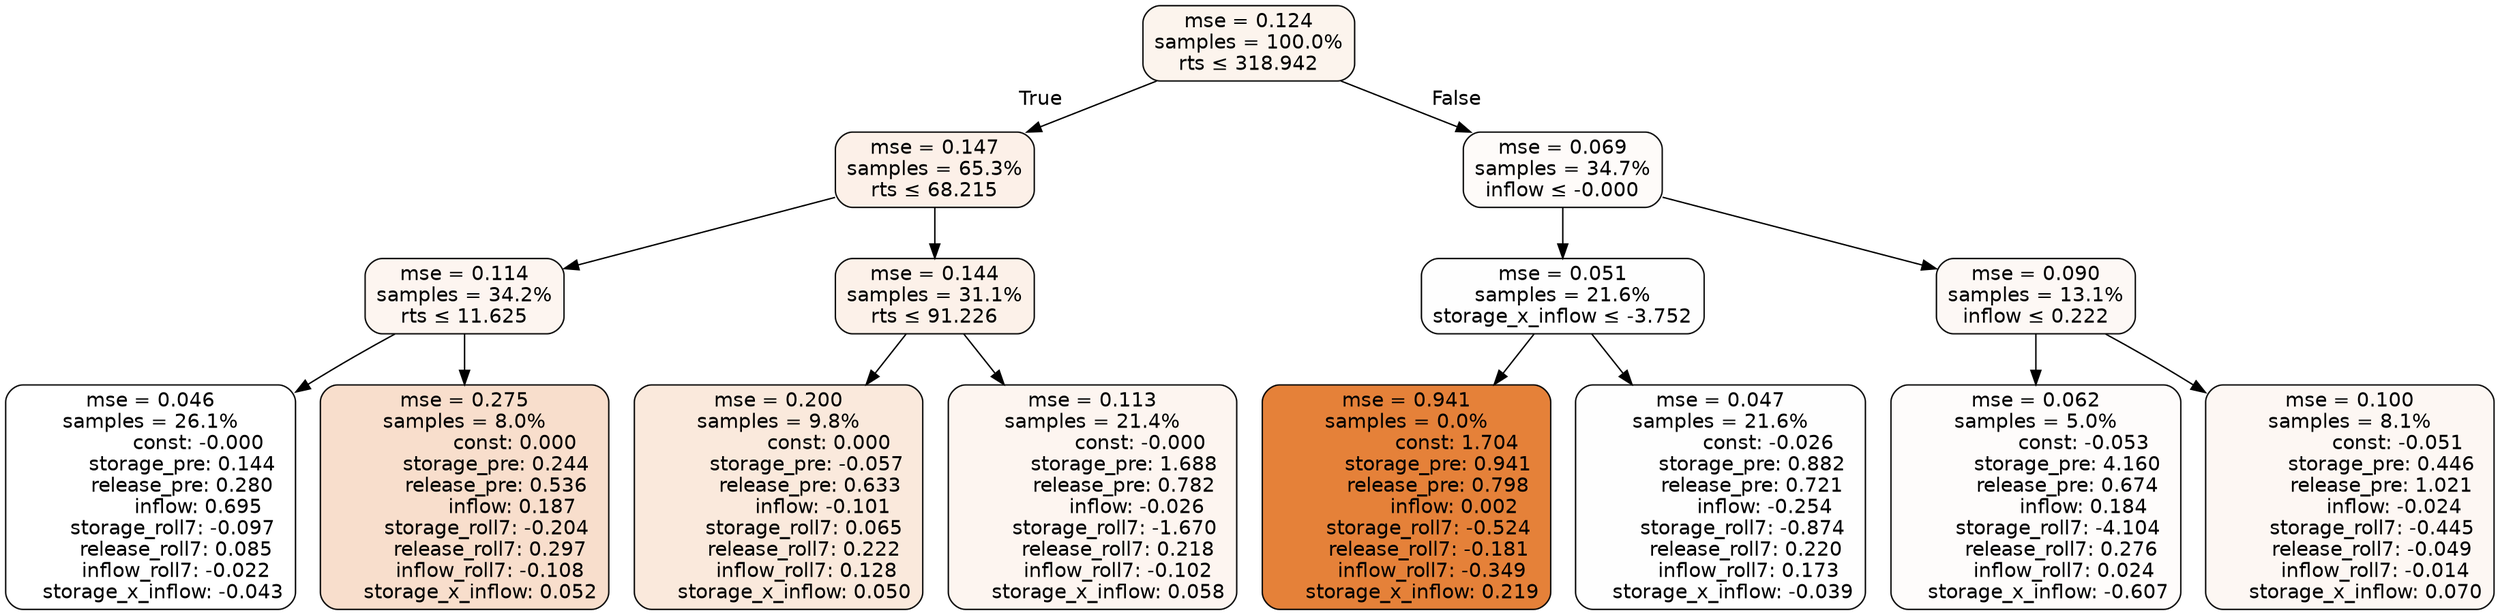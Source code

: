 digraph tree {
bgcolor="transparent"
node [shape=rectangle, style="filled, rounded", color="black", fontname=helvetica] ;
edge [fontname=helvetica] ;
	"0" [label="mse = 0.124
samples = 100.0%
rts &le; 318.942", fillcolor="#fcf4ed"]
	"1" [label="mse = 0.147
samples = 65.3%
rts &le; 68.215", fillcolor="#fcf0e8"]
	"2" [label="mse = 0.114
samples = 34.2%
rts &le; 11.625", fillcolor="#fdf5f0"]
	"3" [label="mse = 0.046
samples = 26.1%
               const: -0.000
          storage_pre: 0.144
          release_pre: 0.280
               inflow: 0.695
       storage_roll7: -0.097
        release_roll7: 0.085
        inflow_roll7: -0.022
    storage_x_inflow: -0.043", fillcolor="#ffffff"]
	"4" [label="mse = 0.275
samples = 8.0%
                const: 0.000
          storage_pre: 0.244
          release_pre: 0.536
               inflow: 0.187
       storage_roll7: -0.204
        release_roll7: 0.297
        inflow_roll7: -0.108
     storage_x_inflow: 0.052", fillcolor="#f8decc"]
	"5" [label="mse = 0.144
samples = 31.1%
rts &le; 91.226", fillcolor="#fcf1e9"]
	"6" [label="mse = 0.200
samples = 9.8%
                const: 0.000
         storage_pre: -0.057
          release_pre: 0.633
              inflow: -0.101
        storage_roll7: 0.065
        release_roll7: 0.222
         inflow_roll7: 0.128
     storage_x_inflow: 0.050", fillcolor="#fae9dc"]
	"7" [label="mse = 0.113
samples = 21.4%
               const: -0.000
          storage_pre: 1.688
          release_pre: 0.782
              inflow: -0.026
       storage_roll7: -1.670
        release_roll7: 0.218
        inflow_roll7: -0.102
     storage_x_inflow: 0.058", fillcolor="#fdf5f0"]
	"8" [label="mse = 0.069
samples = 34.7%
inflow &le; -0.000", fillcolor="#fefbf9"]
	"9" [label="mse = 0.051
samples = 21.6%
storage_x_inflow &le; -3.752", fillcolor="#fefefe"]
	"10" [label="mse = 0.941
samples = 0.0%
                const: 1.704
          storage_pre: 0.941
          release_pre: 0.798
               inflow: 0.002
       storage_roll7: -0.524
       release_roll7: -0.181
        inflow_roll7: -0.349
     storage_x_inflow: 0.219", fillcolor="#e58139"]
	"11" [label="mse = 0.047
samples = 21.6%
               const: -0.026
          storage_pre: 0.882
          release_pre: 0.721
              inflow: -0.254
       storage_roll7: -0.874
        release_roll7: 0.220
         inflow_roll7: 0.173
    storage_x_inflow: -0.039", fillcolor="#fefefe"]
	"12" [label="mse = 0.090
samples = 13.1%
inflow &le; 0.222", fillcolor="#fdf8f5"]
	"13" [label="mse = 0.062
samples = 5.0%
               const: -0.053
          storage_pre: 4.160
          release_pre: 0.674
               inflow: 0.184
       storage_roll7: -4.104
        release_roll7: 0.276
         inflow_roll7: 0.024
    storage_x_inflow: -0.607", fillcolor="#fefcfb"]
	"14" [label="mse = 0.100
samples = 8.1%
               const: -0.051
          storage_pre: 0.446
          release_pre: 1.021
              inflow: -0.024
       storage_roll7: -0.445
       release_roll7: -0.049
        inflow_roll7: -0.014
     storage_x_inflow: 0.070", fillcolor="#fdf7f3"]

	"0" -> "1" [labeldistance=2.5, labelangle=45, headlabel="True"]
	"1" -> "2"
	"2" -> "3"
	"2" -> "4"
	"1" -> "5"
	"5" -> "6"
	"5" -> "7"
	"0" -> "8" [labeldistance=2.5, labelangle=-45, headlabel="False"]
	"8" -> "9"
	"9" -> "10"
	"9" -> "11"
	"8" -> "12"
	"12" -> "13"
	"12" -> "14"
}